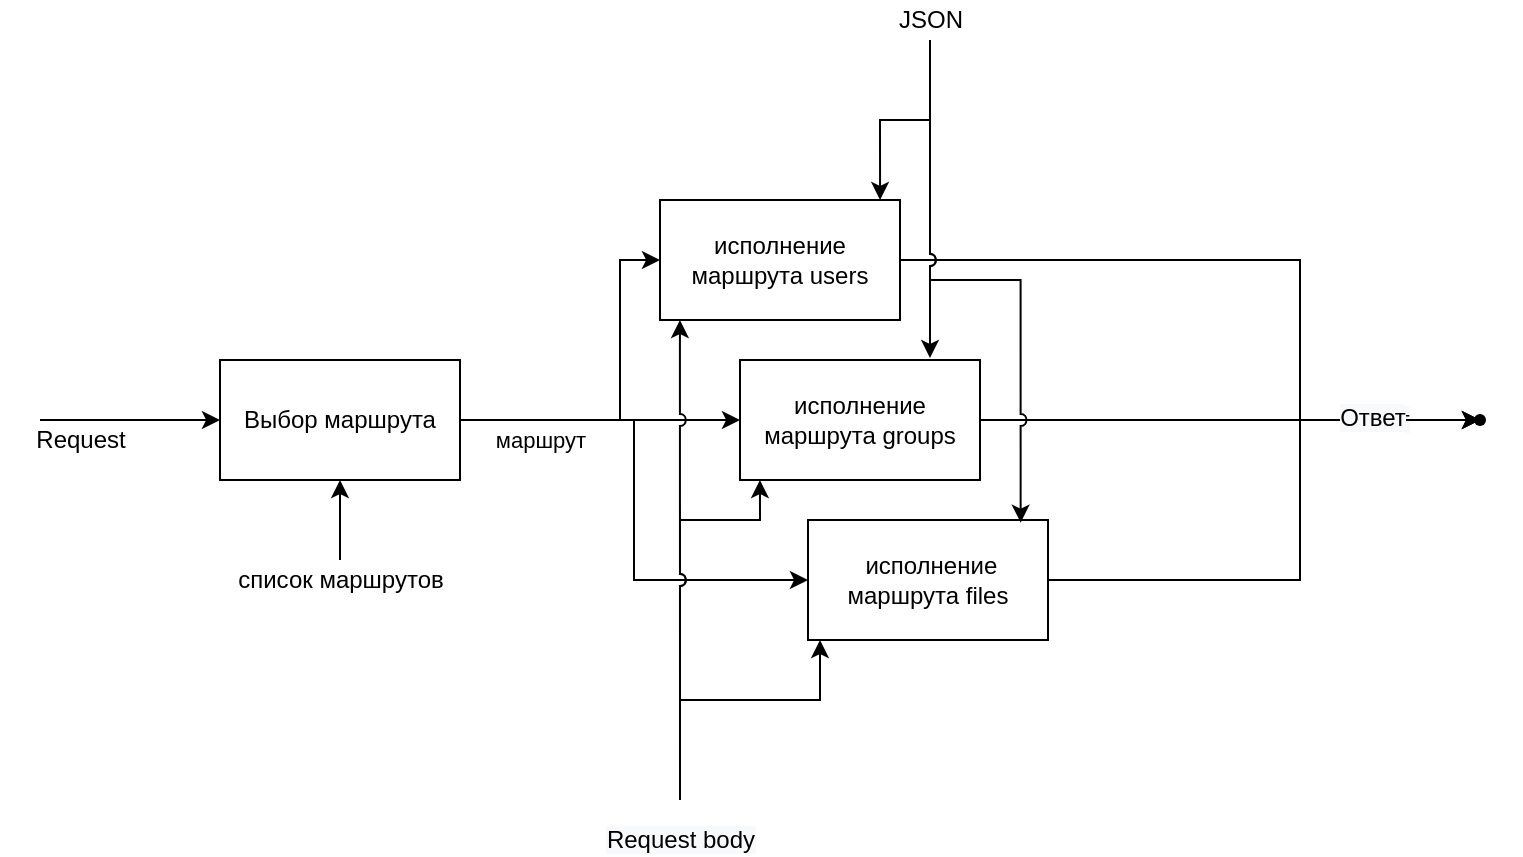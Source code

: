 <mxfile version="15.5.2" type="device" pages="2"><diagram id="L-E9NueCXk15YqZIVFQL" name="app"><mxGraphModel dx="981" dy="508" grid="1" gridSize="10" guides="1" tooltips="1" connect="1" arrows="1" fold="1" page="1" pageScale="1" pageWidth="827" pageHeight="1169" math="0" shadow="0"><root><mxCell id="oc3f_ILoNhHHwRE_taLQ-0"/><mxCell id="oc3f_ILoNhHHwRE_taLQ-1" parent="oc3f_ILoNhHHwRE_taLQ-0"/><mxCell id="0AIEhKU6pgUtmwp5lNqt-1" value="Request&lt;br&gt;" style="text;html=1;align=center;verticalAlign=middle;resizable=0;points=[];autosize=1;strokeColor=none;fillColor=none;" parent="oc3f_ILoNhHHwRE_taLQ-1" vertex="1"><mxGeometry x="20" y="220" width="60" height="20" as="geometry"/></mxCell><mxCell id="0AIEhKU6pgUtmwp5lNqt-6" style="edgeStyle=orthogonalEdgeStyle;rounded=0;jumpStyle=arc;orthogonalLoop=1;jettySize=auto;html=1;entryX=0;entryY=0.5;entryDx=0;entryDy=0;" parent="oc3f_ILoNhHHwRE_taLQ-1" source="0AIEhKU6pgUtmwp5lNqt-3" target="0AIEhKU6pgUtmwp5lNqt-5" edge="1"><mxGeometry relative="1" as="geometry"/></mxCell><mxCell id="0AIEhKU6pgUtmwp5lNqt-3" value="" style="shape=waypoint;sketch=0;size=6;pointerEvents=1;points=[];fillColor=none;resizable=0;rotatable=0;perimeter=centerPerimeter;snapToPoint=1;rounded=0;strokeColor=none;" parent="oc3f_ILoNhHHwRE_taLQ-1" vertex="1"><mxGeometry x="10" y="200" width="40" height="40" as="geometry"/></mxCell><mxCell id="x5dvGGJHPxsbhTs7rph7-0" style="edgeStyle=orthogonalEdgeStyle;rounded=0;orthogonalLoop=1;jettySize=auto;html=1;entryX=0;entryY=0.5;entryDx=0;entryDy=0;" edge="1" parent="oc3f_ILoNhHHwRE_taLQ-1" source="0AIEhKU6pgUtmwp5lNqt-5" target="i-QCQqXau-eD5GDOMeaG-2"><mxGeometry relative="1" as="geometry"><Array as="points"><mxPoint x="320" y="220"/><mxPoint x="320" y="140"/></Array></mxGeometry></mxCell><mxCell id="x5dvGGJHPxsbhTs7rph7-2" style="edgeStyle=orthogonalEdgeStyle;rounded=0;orthogonalLoop=1;jettySize=auto;html=1;entryX=0;entryY=0.5;entryDx=0;entryDy=0;jumpStyle=arc;" edge="1" parent="oc3f_ILoNhHHwRE_taLQ-1" source="0AIEhKU6pgUtmwp5lNqt-5" target="x5dvGGJHPxsbhTs7rph7-1"><mxGeometry relative="1" as="geometry"/></mxCell><mxCell id="x5dvGGJHPxsbhTs7rph7-4" style="edgeStyle=orthogonalEdgeStyle;rounded=0;orthogonalLoop=1;jettySize=auto;html=1;entryX=0;entryY=0.5;entryDx=0;entryDy=0;" edge="1" parent="oc3f_ILoNhHHwRE_taLQ-1" source="0AIEhKU6pgUtmwp5lNqt-5" target="x5dvGGJHPxsbhTs7rph7-3"><mxGeometry relative="1" as="geometry"/></mxCell><mxCell id="Yzf5_q7EOKvWGBDrhnfm-0" value="маршрут" style="edgeLabel;html=1;align=center;verticalAlign=middle;resizable=0;points=[];" vertex="1" connectable="0" parent="x5dvGGJHPxsbhTs7rph7-4"><mxGeometry x="-0.769" y="1" relative="1" as="geometry"><mxPoint x="10" y="11" as="offset"/></mxGeometry></mxCell><mxCell id="0AIEhKU6pgUtmwp5lNqt-5" value="Выбор маршрута" style="whiteSpace=wrap;html=1;rounded=0;" parent="oc3f_ILoNhHHwRE_taLQ-1" vertex="1"><mxGeometry x="120" y="190" width="120" height="60" as="geometry"/></mxCell><mxCell id="i-QCQqXau-eD5GDOMeaG-1" style="edgeStyle=orthogonalEdgeStyle;rounded=0;orthogonalLoop=1;jettySize=auto;html=1;entryX=0.5;entryY=1;entryDx=0;entryDy=0;" edge="1" parent="oc3f_ILoNhHHwRE_taLQ-1" source="0AIEhKU6pgUtmwp5lNqt-7" target="0AIEhKU6pgUtmwp5lNqt-5"><mxGeometry relative="1" as="geometry"/></mxCell><mxCell id="0AIEhKU6pgUtmwp5lNqt-7" value="список маршрутов" style="text;html=1;align=center;verticalAlign=middle;resizable=0;points=[];autosize=1;strokeColor=none;fillColor=none;" parent="oc3f_ILoNhHHwRE_taLQ-1" vertex="1"><mxGeometry x="120" y="290" width="120" height="20" as="geometry"/></mxCell><mxCell id="x5dvGGJHPxsbhTs7rph7-19" style="edgeStyle=orthogonalEdgeStyle;rounded=0;jumpStyle=arc;orthogonalLoop=1;jettySize=auto;html=1;" edge="1" parent="oc3f_ILoNhHHwRE_taLQ-1" source="i-QCQqXau-eD5GDOMeaG-2" target="Yzf5_q7EOKvWGBDrhnfm-1"><mxGeometry relative="1" as="geometry"><mxPoint x="740" y="205" as="targetPoint"/><Array as="points"><mxPoint x="660" y="140"/><mxPoint x="660" y="220"/></Array></mxGeometry></mxCell><mxCell id="x5dvGGJHPxsbhTs7rph7-29" value="&lt;span style=&quot;font-size: 12px ; background-color: rgb(248 , 249 , 250)&quot;&gt;Ответ&lt;/span&gt;" style="edgeLabel;html=1;align=center;verticalAlign=middle;resizable=0;points=[];" vertex="1" connectable="0" parent="x5dvGGJHPxsbhTs7rph7-19"><mxGeometry x="0.706" y="2" relative="1" as="geometry"><mxPoint y="1" as="offset"/></mxGeometry></mxCell><mxCell id="i-QCQqXau-eD5GDOMeaG-2" value="исполнение маршрута users" style="rounded=0;whiteSpace=wrap;html=1;" vertex="1" parent="oc3f_ILoNhHHwRE_taLQ-1"><mxGeometry x="340" y="110" width="120" height="60" as="geometry"/></mxCell><mxCell id="x5dvGGJHPxsbhTs7rph7-21" style="edgeStyle=orthogonalEdgeStyle;rounded=0;jumpStyle=arc;orthogonalLoop=1;jettySize=auto;html=1;entryX=0.432;entryY=0.472;entryDx=0;entryDy=0;entryPerimeter=0;" edge="1" parent="oc3f_ILoNhHHwRE_taLQ-1" source="x5dvGGJHPxsbhTs7rph7-1" target="Yzf5_q7EOKvWGBDrhnfm-1"><mxGeometry relative="1" as="geometry"><mxPoint x="740" y="220" as="targetPoint"/></mxGeometry></mxCell><mxCell id="x5dvGGJHPxsbhTs7rph7-30" value="&lt;span style=&quot;font-size: 12px ; background-color: rgb(248 , 249 , 250)&quot;&gt;Ответ&lt;/span&gt;" style="edgeLabel;html=1;align=center;verticalAlign=middle;resizable=0;points=[];" vertex="1" connectable="0" parent="x5dvGGJHPxsbhTs7rph7-21"><mxGeometry x="0.595" y="-1" relative="1" as="geometry"><mxPoint x="-2" y="-1" as="offset"/></mxGeometry></mxCell><mxCell id="x5dvGGJHPxsbhTs7rph7-1" value="исполнение маршрута groups" style="whiteSpace=wrap;html=1;" vertex="1" parent="oc3f_ILoNhHHwRE_taLQ-1"><mxGeometry x="380" y="190" width="120" height="60" as="geometry"/></mxCell><mxCell id="x5dvGGJHPxsbhTs7rph7-22" style="edgeStyle=orthogonalEdgeStyle;rounded=0;jumpStyle=arc;orthogonalLoop=1;jettySize=auto;html=1;" edge="1" parent="oc3f_ILoNhHHwRE_taLQ-1" source="x5dvGGJHPxsbhTs7rph7-3" target="Yzf5_q7EOKvWGBDrhnfm-1"><mxGeometry relative="1" as="geometry"><mxPoint x="740" y="235" as="targetPoint"/><Array as="points"><mxPoint x="660" y="300"/><mxPoint x="660" y="220"/></Array></mxGeometry></mxCell><mxCell id="x5dvGGJHPxsbhTs7rph7-31" value="&lt;span style=&quot;font-size: 12px ; background-color: rgb(248 , 249 , 250)&quot;&gt;Ответ&lt;/span&gt;" style="edgeLabel;html=1;align=center;verticalAlign=middle;resizable=0;points=[];" vertex="1" connectable="0" parent="x5dvGGJHPxsbhTs7rph7-22"><mxGeometry x="0.677" y="2" relative="1" as="geometry"><mxPoint x="-6" y="1" as="offset"/></mxGeometry></mxCell><mxCell id="x5dvGGJHPxsbhTs7rph7-3" value="&amp;nbsp;исполнение маршрута files" style="whiteSpace=wrap;html=1;" vertex="1" parent="oc3f_ILoNhHHwRE_taLQ-1"><mxGeometry x="414" y="270" width="120" height="60" as="geometry"/></mxCell><mxCell id="x5dvGGJHPxsbhTs7rph7-6" style="edgeStyle=orthogonalEdgeStyle;rounded=0;orthogonalLoop=1;jettySize=auto;html=1;entryX=0.083;entryY=1;entryDx=0;entryDy=0;entryPerimeter=0;jumpStyle=arc;" edge="1" parent="oc3f_ILoNhHHwRE_taLQ-1" source="x5dvGGJHPxsbhTs7rph7-5" target="i-QCQqXau-eD5GDOMeaG-2"><mxGeometry relative="1" as="geometry"/></mxCell><mxCell id="x5dvGGJHPxsbhTs7rph7-9" value="&lt;span style=&quot;font-size: 12px ; background-color: rgb(248 , 249 , 250)&quot;&gt;Request body&lt;/span&gt;" style="edgeLabel;html=1;align=center;verticalAlign=middle;resizable=0;points=[];" vertex="1" connectable="0" parent="x5dvGGJHPxsbhTs7rph7-6"><mxGeometry x="-0.141" y="3" relative="1" as="geometry"><mxPoint x="3" y="123" as="offset"/></mxGeometry></mxCell><mxCell id="x5dvGGJHPxsbhTs7rph7-13" style="edgeStyle=orthogonalEdgeStyle;rounded=0;jumpStyle=arc;orthogonalLoop=1;jettySize=auto;html=1;" edge="1" parent="oc3f_ILoNhHHwRE_taLQ-1" source="x5dvGGJHPxsbhTs7rph7-5"><mxGeometry relative="1" as="geometry"><mxPoint x="420" y="330" as="targetPoint"/><Array as="points"><mxPoint x="350" y="360"/><mxPoint x="420" y="360"/></Array></mxGeometry></mxCell><mxCell id="x5dvGGJHPxsbhTs7rph7-18" style="edgeStyle=orthogonalEdgeStyle;rounded=0;jumpStyle=arc;orthogonalLoop=1;jettySize=auto;html=1;entryX=0.083;entryY=1;entryDx=0;entryDy=0;entryPerimeter=0;" edge="1" parent="oc3f_ILoNhHHwRE_taLQ-1" source="x5dvGGJHPxsbhTs7rph7-5" target="x5dvGGJHPxsbhTs7rph7-1"><mxGeometry relative="1" as="geometry"><Array as="points"><mxPoint x="350" y="270"/><mxPoint x="390" y="270"/></Array></mxGeometry></mxCell><mxCell id="x5dvGGJHPxsbhTs7rph7-5" value="" style="shape=waypoint;sketch=0;size=6;pointerEvents=1;points=[];fillColor=none;resizable=0;rotatable=0;perimeter=centerPerimeter;snapToPoint=1;strokeColor=none;" vertex="1" parent="oc3f_ILoNhHHwRE_taLQ-1"><mxGeometry x="330" y="390" width="40" height="40" as="geometry"/></mxCell><mxCell id="x5dvGGJHPxsbhTs7rph7-15" style="edgeStyle=orthogonalEdgeStyle;rounded=0;jumpStyle=arc;orthogonalLoop=1;jettySize=auto;html=1;entryX=0.917;entryY=0;entryDx=0;entryDy=0;entryPerimeter=0;" edge="1" parent="oc3f_ILoNhHHwRE_taLQ-1" source="x5dvGGJHPxsbhTs7rph7-14" target="i-QCQqXau-eD5GDOMeaG-2"><mxGeometry relative="1" as="geometry"/></mxCell><mxCell id="x5dvGGJHPxsbhTs7rph7-16" style="edgeStyle=orthogonalEdgeStyle;rounded=0;jumpStyle=arc;orthogonalLoop=1;jettySize=auto;html=1;" edge="1" parent="oc3f_ILoNhHHwRE_taLQ-1" source="x5dvGGJHPxsbhTs7rph7-14"><mxGeometry relative="1" as="geometry"><mxPoint x="475" y="189" as="targetPoint"/><Array as="points"><mxPoint x="475" y="189"/></Array></mxGeometry></mxCell><mxCell id="x5dvGGJHPxsbhTs7rph7-17" style="edgeStyle=orthogonalEdgeStyle;rounded=0;jumpStyle=arc;orthogonalLoop=1;jettySize=auto;html=1;entryX=0.886;entryY=0.022;entryDx=0;entryDy=0;entryPerimeter=0;" edge="1" parent="oc3f_ILoNhHHwRE_taLQ-1" source="x5dvGGJHPxsbhTs7rph7-14" target="x5dvGGJHPxsbhTs7rph7-3"><mxGeometry relative="1" as="geometry"/></mxCell><mxCell id="x5dvGGJHPxsbhTs7rph7-14" value="JSON" style="text;html=1;align=center;verticalAlign=middle;resizable=0;points=[];autosize=1;strokeColor=none;fillColor=none;" vertex="1" parent="oc3f_ILoNhHHwRE_taLQ-1"><mxGeometry x="450" y="10" width="50" height="20" as="geometry"/></mxCell><mxCell id="Yzf5_q7EOKvWGBDrhnfm-1" value="" style="shape=waypoint;sketch=0;size=6;pointerEvents=1;points=[];fillColor=none;resizable=0;rotatable=0;perimeter=centerPerimeter;snapToPoint=1;" vertex="1" parent="oc3f_ILoNhHHwRE_taLQ-1"><mxGeometry x="730" y="200" width="40" height="40" as="geometry"/></mxCell></root></mxGraphModel></diagram><diagram id="bIqnz3rpdlfo1seAVJ3n" name="users"><mxGraphModel dx="981" dy="548" grid="1" gridSize="10" guides="1" tooltips="1" connect="1" arrows="1" fold="1" page="1" pageScale="1" pageWidth="827" pageHeight="1169" math="0" shadow="0"><root><mxCell id="0"/><mxCell id="1" parent="0"/><mxCell id="nm9IyybnsdFKsGy5bwvf-33" value="" style="shape=waypoint;sketch=0;size=6;pointerEvents=1;points=[];fillColor=none;resizable=0;rotatable=0;perimeter=centerPerimeter;snapToPoint=1;rounded=0;strokeColor=none;" parent="1" vertex="1"><mxGeometry x="250" y="360" width="40" height="40" as="geometry"/></mxCell><mxCell id="nm9IyybnsdFKsGy5bwvf-22" value="Данные с формы" style="text;html=1;align=center;verticalAlign=middle;resizable=0;points=[];autosize=1;strokeColor=none;fillColor=none;" parent="1" vertex="1"><mxGeometry x="50" y="180" width="110" height="20" as="geometry"/></mxCell><mxCell id="nm9IyybnsdFKsGy5bwvf-32" value="проверка на уникальность" style="whiteSpace=wrap;html=1;rounded=0;strokeColor=default;fillColor=none;" parent="1" vertex="1"><mxGeometry x="210.0" y="130" width="120.0" height="60" as="geometry"/></mxCell><mxCell id="nm9IyybnsdFKsGy5bwvf-23" style="edgeStyle=orthogonalEdgeStyle;rounded=0;orthogonalLoop=1;jettySize=auto;html=1;entryX=0;entryY=0.5;entryDx=0;entryDy=0;" parent="1" source="nm9IyybnsdFKsGy5bwvf-22" target="nm9IyybnsdFKsGy5bwvf-32" edge="1"><mxGeometry x="55" y="50" as="geometry"><mxPoint x="330" y="200" as="targetPoint"/></mxGeometry></mxCell><mxCell id="nm9IyybnsdFKsGy5bwvf-61" style="edgeStyle=orthogonalEdgeStyle;rounded=0;jumpStyle=arc;orthogonalLoop=1;jettySize=auto;html=1;" parent="1" source="nm9IyybnsdFKsGy5bwvf-36" target="nm9IyybnsdFKsGy5bwvf-32" edge="1"><mxGeometry relative="1" as="geometry"/></mxCell><mxCell id="nm9IyybnsdFKsGy5bwvf-62" style="edgeStyle=orthogonalEdgeStyle;rounded=0;jumpStyle=arc;orthogonalLoop=1;jettySize=auto;html=1;entryX=0.5;entryY=1;entryDx=0;entryDy=0;exitX=0.611;exitY=0;exitDx=0;exitDy=0;exitPerimeter=0;" parent="1" source="nm9IyybnsdFKsGy5bwvf-36" target="nm9IyybnsdFKsGy5bwvf-42" edge="1"><mxGeometry relative="1" as="geometry"><Array as="points"><mxPoint x="280" y="360"/><mxPoint x="500" y="360"/></Array></mxGeometry></mxCell><mxCell id="nm9IyybnsdFKsGy5bwvf-36" value="База данных" style="text;html=1;align=center;verticalAlign=middle;resizable=0;points=[];autosize=1;strokeColor=none;fillColor=none;" parent="1" vertex="1"><mxGeometry x="225.0" y="400" width="90" height="20" as="geometry"/></mxCell><mxCell id="nm9IyybnsdFKsGy5bwvf-63" style="edgeStyle=orthogonalEdgeStyle;rounded=0;jumpStyle=arc;orthogonalLoop=1;jettySize=auto;html=1;" parent="1" source="nm9IyybnsdFKsGy5bwvf-42" edge="1"><mxGeometry relative="1" as="geometry"><mxPoint x="640" y="185" as="targetPoint"/></mxGeometry></mxCell><mxCell id="nm9IyybnsdFKsGy5bwvf-42" value="запись в базу данных" style="whiteSpace=wrap;html=1;rounded=0;strokeColor=default;fillColor=none;" parent="1" vertex="1"><mxGeometry x="440" y="155" width="120.0" height="60" as="geometry"/></mxCell><mxCell id="nm9IyybnsdFKsGy5bwvf-44" style="edgeStyle=orthogonalEdgeStyle;rounded=0;orthogonalLoop=1;jettySize=auto;html=1;entryX=0;entryY=0.75;entryDx=0;entryDy=0;" parent="1" source="nm9IyybnsdFKsGy5bwvf-22" target="nm9IyybnsdFKsGy5bwvf-42" edge="1"><mxGeometry x="55" y="50" as="geometry"><Array as="points"><mxPoint x="200" y="200"/><mxPoint x="200" y="200"/></Array></mxGeometry></mxCell><mxCell id="nm9IyybnsdFKsGy5bwvf-43" style="edgeStyle=orthogonalEdgeStyle;rounded=0;orthogonalLoop=1;jettySize=auto;html=1;exitX=1;exitY=0.25;exitDx=0;exitDy=0;" parent="1" source="nm9IyybnsdFKsGy5bwvf-32" target="nm9IyybnsdFKsGy5bwvf-42" edge="1"><mxGeometry x="55" y="50" as="geometry"/></mxCell><mxCell id="nm9IyybnsdFKsGy5bwvf-45" value="логин уникален" style="text;html=1;align=center;verticalAlign=middle;resizable=0;points=[];autosize=1;strokeColor=none;fillColor=none;" parent="1" vertex="1"><mxGeometry x="330" y="120" width="100" height="20" as="geometry"/></mxCell><mxCell id="nm9IyybnsdFKsGy5bwvf-47" value="логин не уникален" style="text;html=1;align=center;verticalAlign=middle;resizable=0;points=[];autosize=1;strokeColor=none;fillColor=none;" parent="1" vertex="1"><mxGeometry x="353.0" y="215" width="120" height="20" as="geometry"/></mxCell><mxCell id="nm9IyybnsdFKsGy5bwvf-50" style="edgeStyle=orthogonalEdgeStyle;rounded=0;jumpStyle=arc;orthogonalLoop=1;jettySize=auto;html=1;" parent="1" source="nm9IyybnsdFKsGy5bwvf-48" edge="1"><mxGeometry x="115" y="70" as="geometry"><mxPoint x="640.0" y="310" as="targetPoint"/></mxGeometry></mxCell><mxCell id="nm9IyybnsdFKsGy5bwvf-48" value="Формирование ответа" style="whiteSpace=wrap;html=1;rounded=0;strokeColor=default;fillColor=none;" parent="1" vertex="1"><mxGeometry x="370.0" y="280" width="120.0" height="60" as="geometry"/></mxCell><mxCell id="nm9IyybnsdFKsGy5bwvf-46" style="edgeStyle=orthogonalEdgeStyle;rounded=0;orthogonalLoop=1;jettySize=auto;html=1;exitX=1;exitY=0.75;exitDx=0;exitDy=0;jumpStyle=arc;entryX=0;entryY=0.5;entryDx=0;entryDy=0;" parent="1" source="nm9IyybnsdFKsGy5bwvf-32" target="nm9IyybnsdFKsGy5bwvf-48" edge="1"><mxGeometry x="55" y="50" as="geometry"><mxPoint x="380.0" y="310.0" as="targetPoint"/></mxGeometry></mxCell><mxCell id="nm9IyybnsdFKsGy5bwvf-51" value="Ответ 500" style="text;html=1;align=center;verticalAlign=middle;resizable=0;points=[];autosize=1;strokeColor=none;fillColor=none;" parent="1" vertex="1"><mxGeometry x="530" y="290" width="70" height="20" as="geometry"/></mxCell><mxCell id="nm9IyybnsdFKsGy5bwvf-64" value="Ответ 200 с ключом" style="text;html=1;align=center;verticalAlign=middle;resizable=0;points=[];autosize=1;strokeColor=none;fillColor=none;" parent="1" vertex="1"><mxGeometry x="560" y="160" width="130" height="20" as="geometry"/></mxCell><mxCell id="nm9IyybnsdFKsGy5bwvf-66" style="edgeStyle=orthogonalEdgeStyle;rounded=0;jumpStyle=arc;orthogonalLoop=1;jettySize=auto;html=1;" parent="1" source="nm9IyybnsdFKsGy5bwvf-65" target="nm9IyybnsdFKsGy5bwvf-48" edge="1"><mxGeometry relative="1" as="geometry"/></mxCell><mxCell id="nm9IyybnsdFKsGy5bwvf-67" style="edgeStyle=orthogonalEdgeStyle;rounded=0;jumpStyle=arc;orthogonalLoop=1;jettySize=auto;html=1;" parent="1" source="nm9IyybnsdFKsGy5bwvf-65" edge="1"><mxGeometry relative="1" as="geometry"><mxPoint x="520" y="215" as="targetPoint"/><Array as="points"><mxPoint x="430" y="380"/><mxPoint x="520" y="380"/><mxPoint x="520" y="215"/></Array></mxGeometry></mxCell><mxCell id="nm9IyybnsdFKsGy5bwvf-65" value="Текст ответов" style="text;html=1;align=center;verticalAlign=middle;resizable=0;points=[];autosize=1;strokeColor=none;fillColor=none;" parent="1" vertex="1"><mxGeometry x="385" y="400" width="90" height="20" as="geometry"/></mxCell><mxCell id="nm9IyybnsdFKsGy5bwvf-69" style="edgeStyle=orthogonalEdgeStyle;rounded=0;jumpStyle=arc;orthogonalLoop=1;jettySize=auto;html=1;entryX=0.5;entryY=0;entryDx=0;entryDy=0;" parent="1" source="nm9IyybnsdFKsGy5bwvf-68" target="nm9IyybnsdFKsGy5bwvf-32" edge="1"><mxGeometry relative="1" as="geometry"/></mxCell><mxCell id="nm9IyybnsdFKsGy5bwvf-68" value="Совпадение логина" style="text;html=1;align=center;verticalAlign=middle;resizable=0;points=[];autosize=1;strokeColor=none;fillColor=none;" parent="1" vertex="1"><mxGeometry x="205" y="80" width="130" height="20" as="geometry"/></mxCell><mxCell id="nm9IyybnsdFKsGy5bwvf-76" style="edgeStyle=orthogonalEdgeStyle;rounded=0;jumpStyle=arc;orthogonalLoop=1;jettySize=auto;html=1;entryX=0.5;entryY=0;entryDx=0;entryDy=0;" parent="1" source="nm9IyybnsdFKsGy5bwvf-70" target="nm9IyybnsdFKsGy5bwvf-48" edge="1"><mxGeometry relative="1" as="geometry"/></mxCell><mxCell id="nm9IyybnsdFKsGy5bwvf-70" value="Коды ошибок" style="text;html=1;align=center;verticalAlign=middle;resizable=0;points=[];autosize=1;strokeColor=none;fillColor=none;" parent="1" vertex="1"><mxGeometry x="385" y="240" width="90" height="20" as="geometry"/></mxCell><mxCell id="nm9IyybnsdFKsGy5bwvf-75" style="edgeStyle=orthogonalEdgeStyle;rounded=0;jumpStyle=arc;orthogonalLoop=1;jettySize=auto;html=1;entryX=0.5;entryY=0;entryDx=0;entryDy=0;" parent="1" source="nm9IyybnsdFKsGy5bwvf-73" target="nm9IyybnsdFKsGy5bwvf-42" edge="1"><mxGeometry relative="1" as="geometry"/></mxCell><mxCell id="nm9IyybnsdFKsGy5bwvf-73" value="Структура user.model" style="text;html=1;align=center;verticalAlign=middle;resizable=0;points=[];autosize=1;strokeColor=none;fillColor=none;" parent="1" vertex="1"><mxGeometry x="435" y="110" width="130" height="20" as="geometry"/></mxCell></root></mxGraphModel></diagram></mxfile>